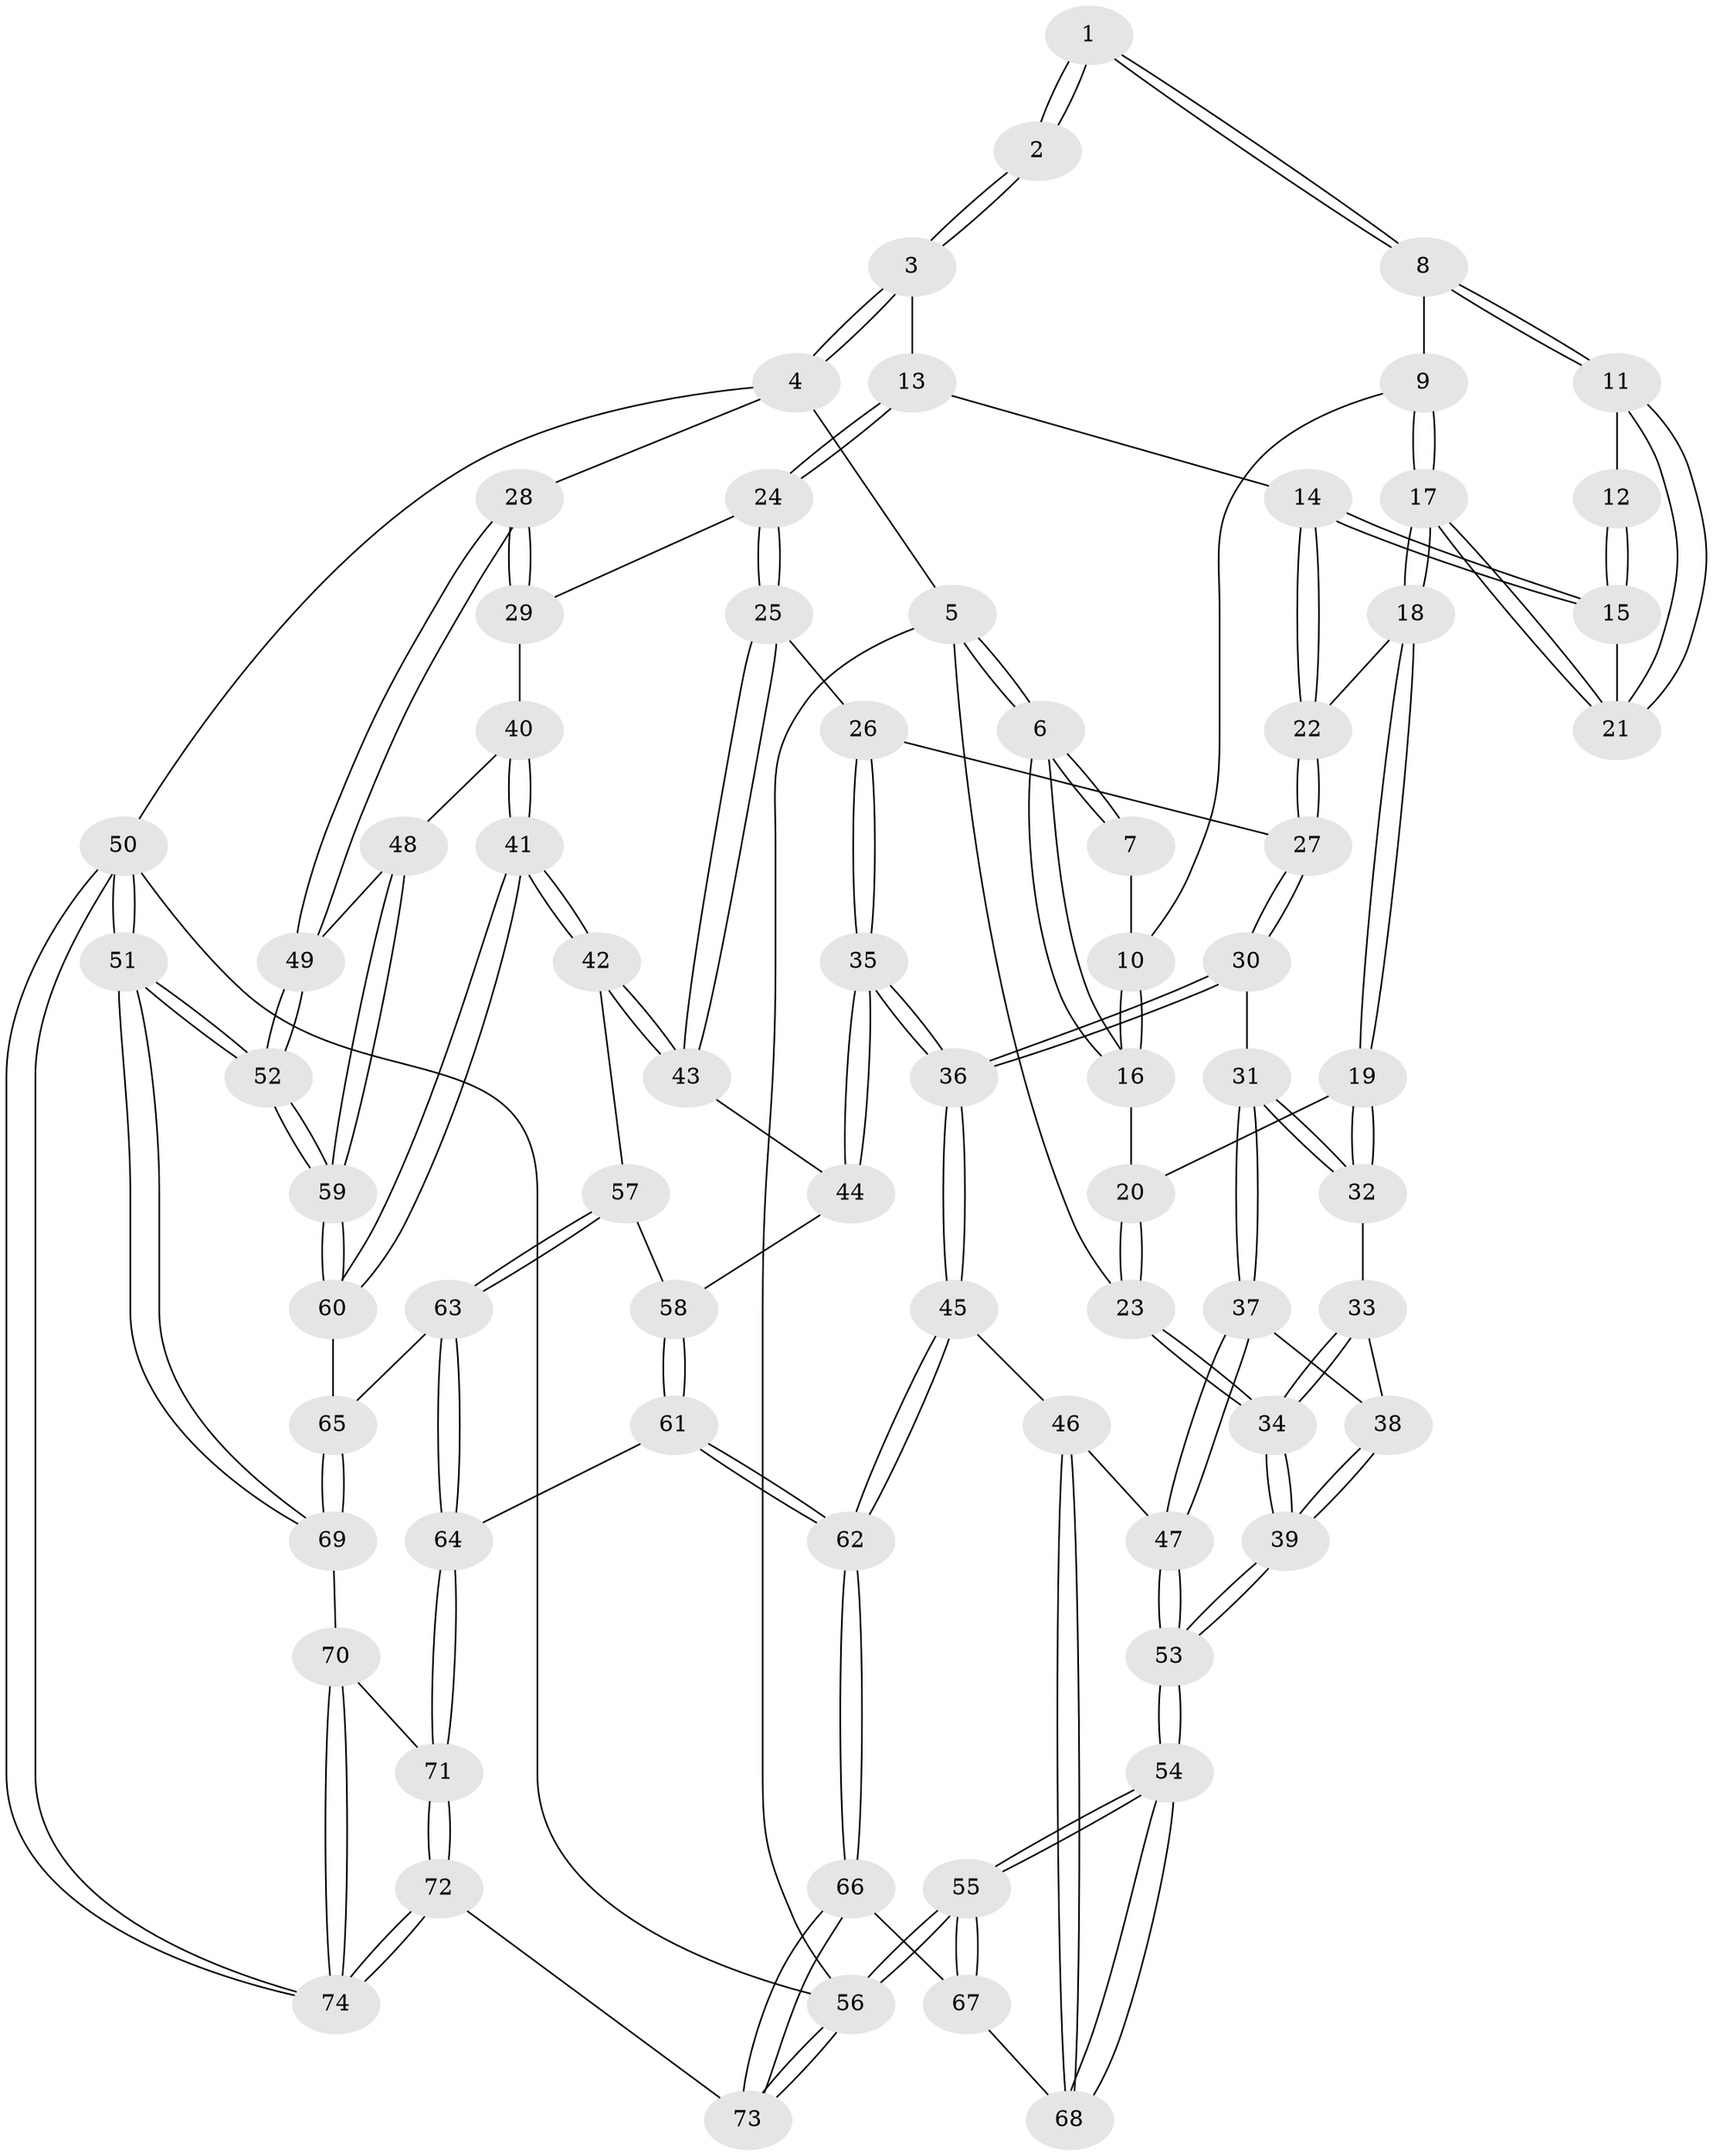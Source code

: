 // Generated by graph-tools (version 1.1) at 2025/17/03/09/25 04:17:20]
// undirected, 74 vertices, 182 edges
graph export_dot {
graph [start="1"]
  node [color=gray90,style=filled];
  1 [pos="+0.25263221865389346+0"];
  2 [pos="+0.5461508673405862+0"];
  3 [pos="+0.8282677470817809+0"];
  4 [pos="+1+0"];
  5 [pos="+0+0"];
  6 [pos="+0+0"];
  7 [pos="+0.06564814648983923+0"];
  8 [pos="+0.31604279168602345+0.11460255768835963"];
  9 [pos="+0.16411346540856825+0.05776494334586096"];
  10 [pos="+0.1604787717368539+0.05378079180695463"];
  11 [pos="+0.3247577337542384+0.12174863882868471"];
  12 [pos="+0.35853051056274726+0.09042612079076583"];
  13 [pos="+0.7221948273635385+0.15326764936346188"];
  14 [pos="+0.6994227731269832+0.15811573044197"];
  15 [pos="+0.45098299896096233+0.16112432357558903"];
  16 [pos="+0.09502581471802789+0.1740997606041303"];
  17 [pos="+0.26634746486677147+0.30342045689798874"];
  18 [pos="+0.2662115002105051+0.3045529394912659"];
  19 [pos="+0.18686329357716774+0.3267578597033042"];
  20 [pos="+0.06367383215174797+0.25891448238863457"];
  21 [pos="+0.3279365982008008+0.17603569136247507"];
  22 [pos="+0.28423478878017844+0.31602444407195707"];
  23 [pos="+0+0.25247478799430695"];
  24 [pos="+0.7141289592133474+0.36063328203075445"];
  25 [pos="+0.6723429624553834+0.4026060329148391"];
  26 [pos="+0.4272996122903605+0.41096982952420563"];
  27 [pos="+0.30980287309006216+0.3508161094212426"];
  28 [pos="+1+0.44127037653812085"];
  29 [pos="+0.8324951282413277+0.4526758035483203"];
  30 [pos="+0.293457421688939+0.5516544593738463"];
  31 [pos="+0.18643468926355025+0.5432773303605626"];
  32 [pos="+0.13666151630995524+0.432585568227251"];
  33 [pos="+0.06770081830092187+0.45751550509004085"];
  34 [pos="+0+0.38270512722147965"];
  35 [pos="+0.378262033037183+0.6129890222175586"];
  36 [pos="+0.3651511670275055+0.6214577091125044"];
  37 [pos="+0.11875961202557218+0.6387927113229938"];
  38 [pos="+0.05190562081036778+0.5503657973883945"];
  39 [pos="+0+0.5914983694482345"];
  40 [pos="+0.849275024497567+0.5079840011473913"];
  41 [pos="+0.7355565172396143+0.6991040141537881"];
  42 [pos="+0.6973873047478435+0.6763910975664066"];
  43 [pos="+0.6693267960827404+0.4099994441626375"];
  44 [pos="+0.5351811579039348+0.5787197042810911"];
  45 [pos="+0.36228500542691106+0.6343600328576469"];
  46 [pos="+0.21258748800689883+0.7412357585621406"];
  47 [pos="+0.10665844559532456+0.716823386695157"];
  48 [pos="+0.8943808640503278+0.6137799543685559"];
  49 [pos="+1+0.5897778965731657"];
  50 [pos="+1+1"];
  51 [pos="+1+1"];
  52 [pos="+1+1"];
  53 [pos="+0+0.948071777050148"];
  54 [pos="+0+1"];
  55 [pos="+0+1"];
  56 [pos="+0+1"];
  57 [pos="+0.6421219285704433+0.7046998286193349"];
  58 [pos="+0.5611425915110045+0.6675173582829454"];
  59 [pos="+0.8868656735449338+0.7796129926852947"];
  60 [pos="+0.8155526205737877+0.774612978471877"];
  61 [pos="+0.4764931994698626+0.8173532556653597"];
  62 [pos="+0.4615423665065912+0.8211657568694752"];
  63 [pos="+0.6174439861623886+0.8329305989306126"];
  64 [pos="+0.6075451067987325+0.8375447455122855"];
  65 [pos="+0.704290071824866+0.83925862915239"];
  66 [pos="+0.3875960443103729+0.9248020273027664"];
  67 [pos="+0.361513709444971+0.9144073134921525"];
  68 [pos="+0.2821851468772554+0.8693394065831763"];
  69 [pos="+0.7183789218738412+0.9008608384496007"];
  70 [pos="+0.7054489603825143+0.9277847565770626"];
  71 [pos="+0.616726164226813+0.9737949203373953"];
  72 [pos="+0.5626668280124945+1"];
  73 [pos="+0.4469542073815602+1"];
  74 [pos="+0.7985897252356666+1"];
  1 -- 2;
  1 -- 2;
  1 -- 8;
  1 -- 8;
  2 -- 3;
  2 -- 3;
  3 -- 4;
  3 -- 4;
  3 -- 13;
  4 -- 5;
  4 -- 28;
  4 -- 50;
  5 -- 6;
  5 -- 6;
  5 -- 23;
  5 -- 56;
  6 -- 7;
  6 -- 7;
  6 -- 16;
  6 -- 16;
  7 -- 10;
  8 -- 9;
  8 -- 11;
  8 -- 11;
  9 -- 10;
  9 -- 17;
  9 -- 17;
  10 -- 16;
  10 -- 16;
  11 -- 12;
  11 -- 21;
  11 -- 21;
  12 -- 15;
  12 -- 15;
  13 -- 14;
  13 -- 24;
  13 -- 24;
  14 -- 15;
  14 -- 15;
  14 -- 22;
  14 -- 22;
  15 -- 21;
  16 -- 20;
  17 -- 18;
  17 -- 18;
  17 -- 21;
  17 -- 21;
  18 -- 19;
  18 -- 19;
  18 -- 22;
  19 -- 20;
  19 -- 32;
  19 -- 32;
  20 -- 23;
  20 -- 23;
  22 -- 27;
  22 -- 27;
  23 -- 34;
  23 -- 34;
  24 -- 25;
  24 -- 25;
  24 -- 29;
  25 -- 26;
  25 -- 43;
  25 -- 43;
  26 -- 27;
  26 -- 35;
  26 -- 35;
  27 -- 30;
  27 -- 30;
  28 -- 29;
  28 -- 29;
  28 -- 49;
  28 -- 49;
  29 -- 40;
  30 -- 31;
  30 -- 36;
  30 -- 36;
  31 -- 32;
  31 -- 32;
  31 -- 37;
  31 -- 37;
  32 -- 33;
  33 -- 34;
  33 -- 34;
  33 -- 38;
  34 -- 39;
  34 -- 39;
  35 -- 36;
  35 -- 36;
  35 -- 44;
  35 -- 44;
  36 -- 45;
  36 -- 45;
  37 -- 38;
  37 -- 47;
  37 -- 47;
  38 -- 39;
  38 -- 39;
  39 -- 53;
  39 -- 53;
  40 -- 41;
  40 -- 41;
  40 -- 48;
  41 -- 42;
  41 -- 42;
  41 -- 60;
  41 -- 60;
  42 -- 43;
  42 -- 43;
  42 -- 57;
  43 -- 44;
  44 -- 58;
  45 -- 46;
  45 -- 62;
  45 -- 62;
  46 -- 47;
  46 -- 68;
  46 -- 68;
  47 -- 53;
  47 -- 53;
  48 -- 49;
  48 -- 59;
  48 -- 59;
  49 -- 52;
  49 -- 52;
  50 -- 51;
  50 -- 51;
  50 -- 74;
  50 -- 74;
  50 -- 56;
  51 -- 52;
  51 -- 52;
  51 -- 69;
  51 -- 69;
  52 -- 59;
  52 -- 59;
  53 -- 54;
  53 -- 54;
  54 -- 55;
  54 -- 55;
  54 -- 68;
  54 -- 68;
  55 -- 56;
  55 -- 56;
  55 -- 67;
  55 -- 67;
  56 -- 73;
  56 -- 73;
  57 -- 58;
  57 -- 63;
  57 -- 63;
  58 -- 61;
  58 -- 61;
  59 -- 60;
  59 -- 60;
  60 -- 65;
  61 -- 62;
  61 -- 62;
  61 -- 64;
  62 -- 66;
  62 -- 66;
  63 -- 64;
  63 -- 64;
  63 -- 65;
  64 -- 71;
  64 -- 71;
  65 -- 69;
  65 -- 69;
  66 -- 67;
  66 -- 73;
  66 -- 73;
  67 -- 68;
  69 -- 70;
  70 -- 71;
  70 -- 74;
  70 -- 74;
  71 -- 72;
  71 -- 72;
  72 -- 73;
  72 -- 74;
  72 -- 74;
}
